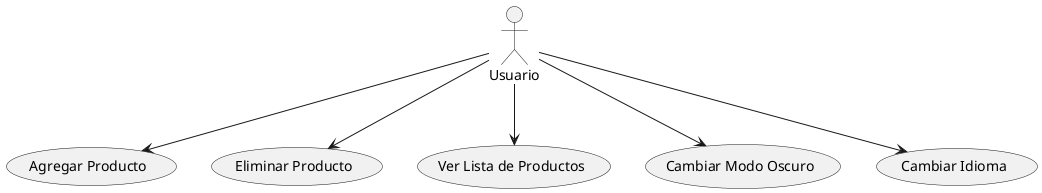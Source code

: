 @startuml

actor Usuario

usecase "Agregar Producto" as UC1
usecase "Eliminar Producto" as UC2
usecase "Ver Lista de Productos" as UC3
usecase "Cambiar Modo Oscuro" as UC4
usecase "Cambiar Idioma" as UC5

Usuario --> UC1
Usuario --> UC2
Usuario --> UC3
Usuario --> UC4
Usuario --> UC5

@enduml

